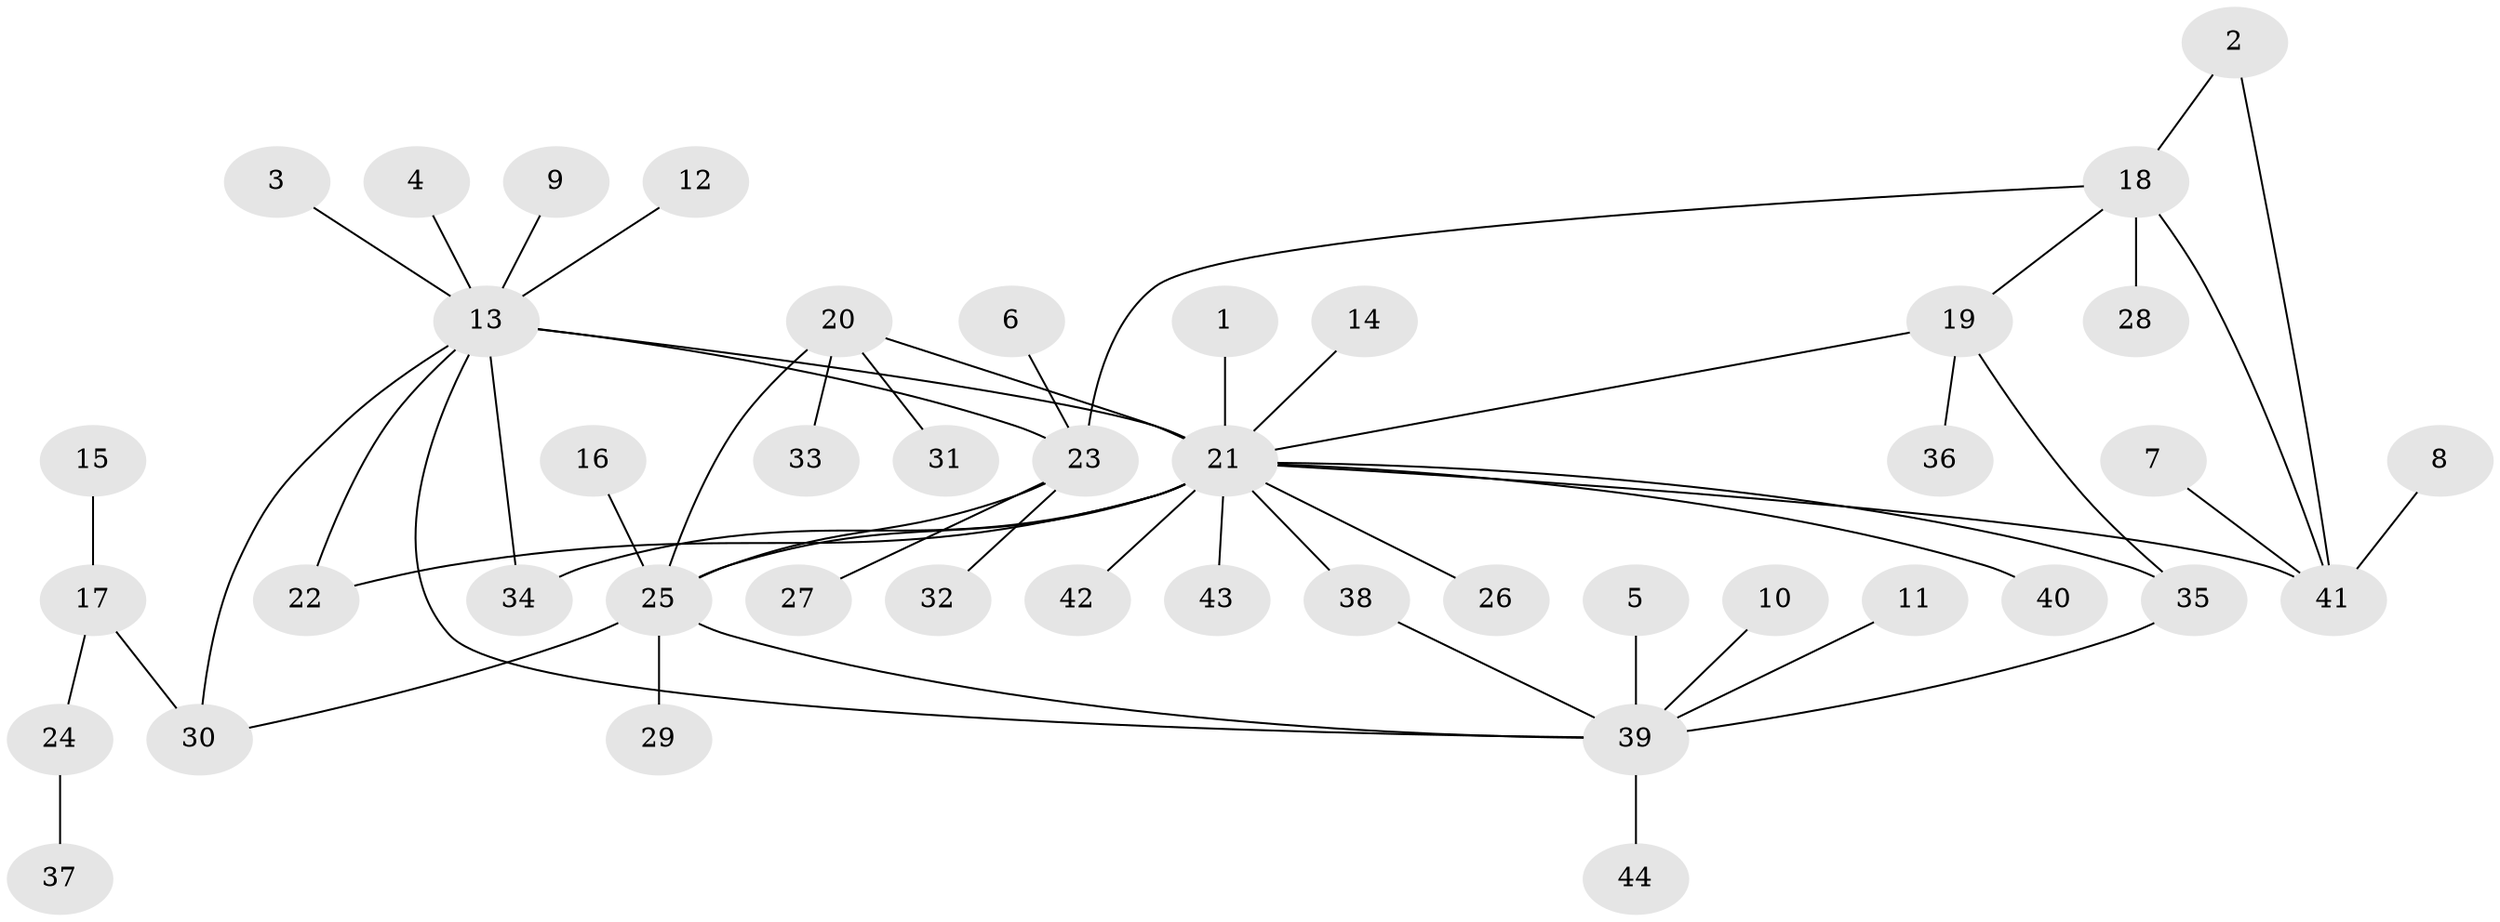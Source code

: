 // original degree distribution, {4: 0.09195402298850575, 6: 0.04597701149425287, 14: 0.022988505747126436, 2: 0.20689655172413793, 5: 0.022988505747126436, 3: 0.08045977011494253, 10: 0.011494252873563218, 1: 0.5172413793103449}
// Generated by graph-tools (version 1.1) at 2025/49/03/09/25 03:49:48]
// undirected, 44 vertices, 55 edges
graph export_dot {
graph [start="1"]
  node [color=gray90,style=filled];
  1;
  2;
  3;
  4;
  5;
  6;
  7;
  8;
  9;
  10;
  11;
  12;
  13;
  14;
  15;
  16;
  17;
  18;
  19;
  20;
  21;
  22;
  23;
  24;
  25;
  26;
  27;
  28;
  29;
  30;
  31;
  32;
  33;
  34;
  35;
  36;
  37;
  38;
  39;
  40;
  41;
  42;
  43;
  44;
  1 -- 21 [weight=1.0];
  2 -- 18 [weight=1.0];
  2 -- 41 [weight=1.0];
  3 -- 13 [weight=1.0];
  4 -- 13 [weight=1.0];
  5 -- 39 [weight=1.0];
  6 -- 23 [weight=1.0];
  7 -- 41 [weight=1.0];
  8 -- 41 [weight=1.0];
  9 -- 13 [weight=1.0];
  10 -- 39 [weight=1.0];
  11 -- 39 [weight=1.0];
  12 -- 13 [weight=1.0];
  13 -- 21 [weight=2.0];
  13 -- 22 [weight=1.0];
  13 -- 23 [weight=1.0];
  13 -- 30 [weight=1.0];
  13 -- 34 [weight=1.0];
  13 -- 39 [weight=1.0];
  14 -- 21 [weight=1.0];
  15 -- 17 [weight=1.0];
  16 -- 25 [weight=1.0];
  17 -- 24 [weight=1.0];
  17 -- 30 [weight=2.0];
  18 -- 19 [weight=1.0];
  18 -- 23 [weight=1.0];
  18 -- 28 [weight=1.0];
  18 -- 41 [weight=1.0];
  19 -- 21 [weight=1.0];
  19 -- 35 [weight=1.0];
  19 -- 36 [weight=1.0];
  20 -- 21 [weight=1.0];
  20 -- 25 [weight=1.0];
  20 -- 31 [weight=1.0];
  20 -- 33 [weight=1.0];
  21 -- 22 [weight=1.0];
  21 -- 25 [weight=1.0];
  21 -- 26 [weight=1.0];
  21 -- 34 [weight=1.0];
  21 -- 35 [weight=1.0];
  21 -- 38 [weight=1.0];
  21 -- 40 [weight=1.0];
  21 -- 41 [weight=1.0];
  21 -- 42 [weight=1.0];
  21 -- 43 [weight=1.0];
  23 -- 25 [weight=1.0];
  23 -- 27 [weight=1.0];
  23 -- 32 [weight=1.0];
  24 -- 37 [weight=1.0];
  25 -- 29 [weight=1.0];
  25 -- 30 [weight=1.0];
  25 -- 39 [weight=1.0];
  35 -- 39 [weight=1.0];
  38 -- 39 [weight=1.0];
  39 -- 44 [weight=1.0];
}
